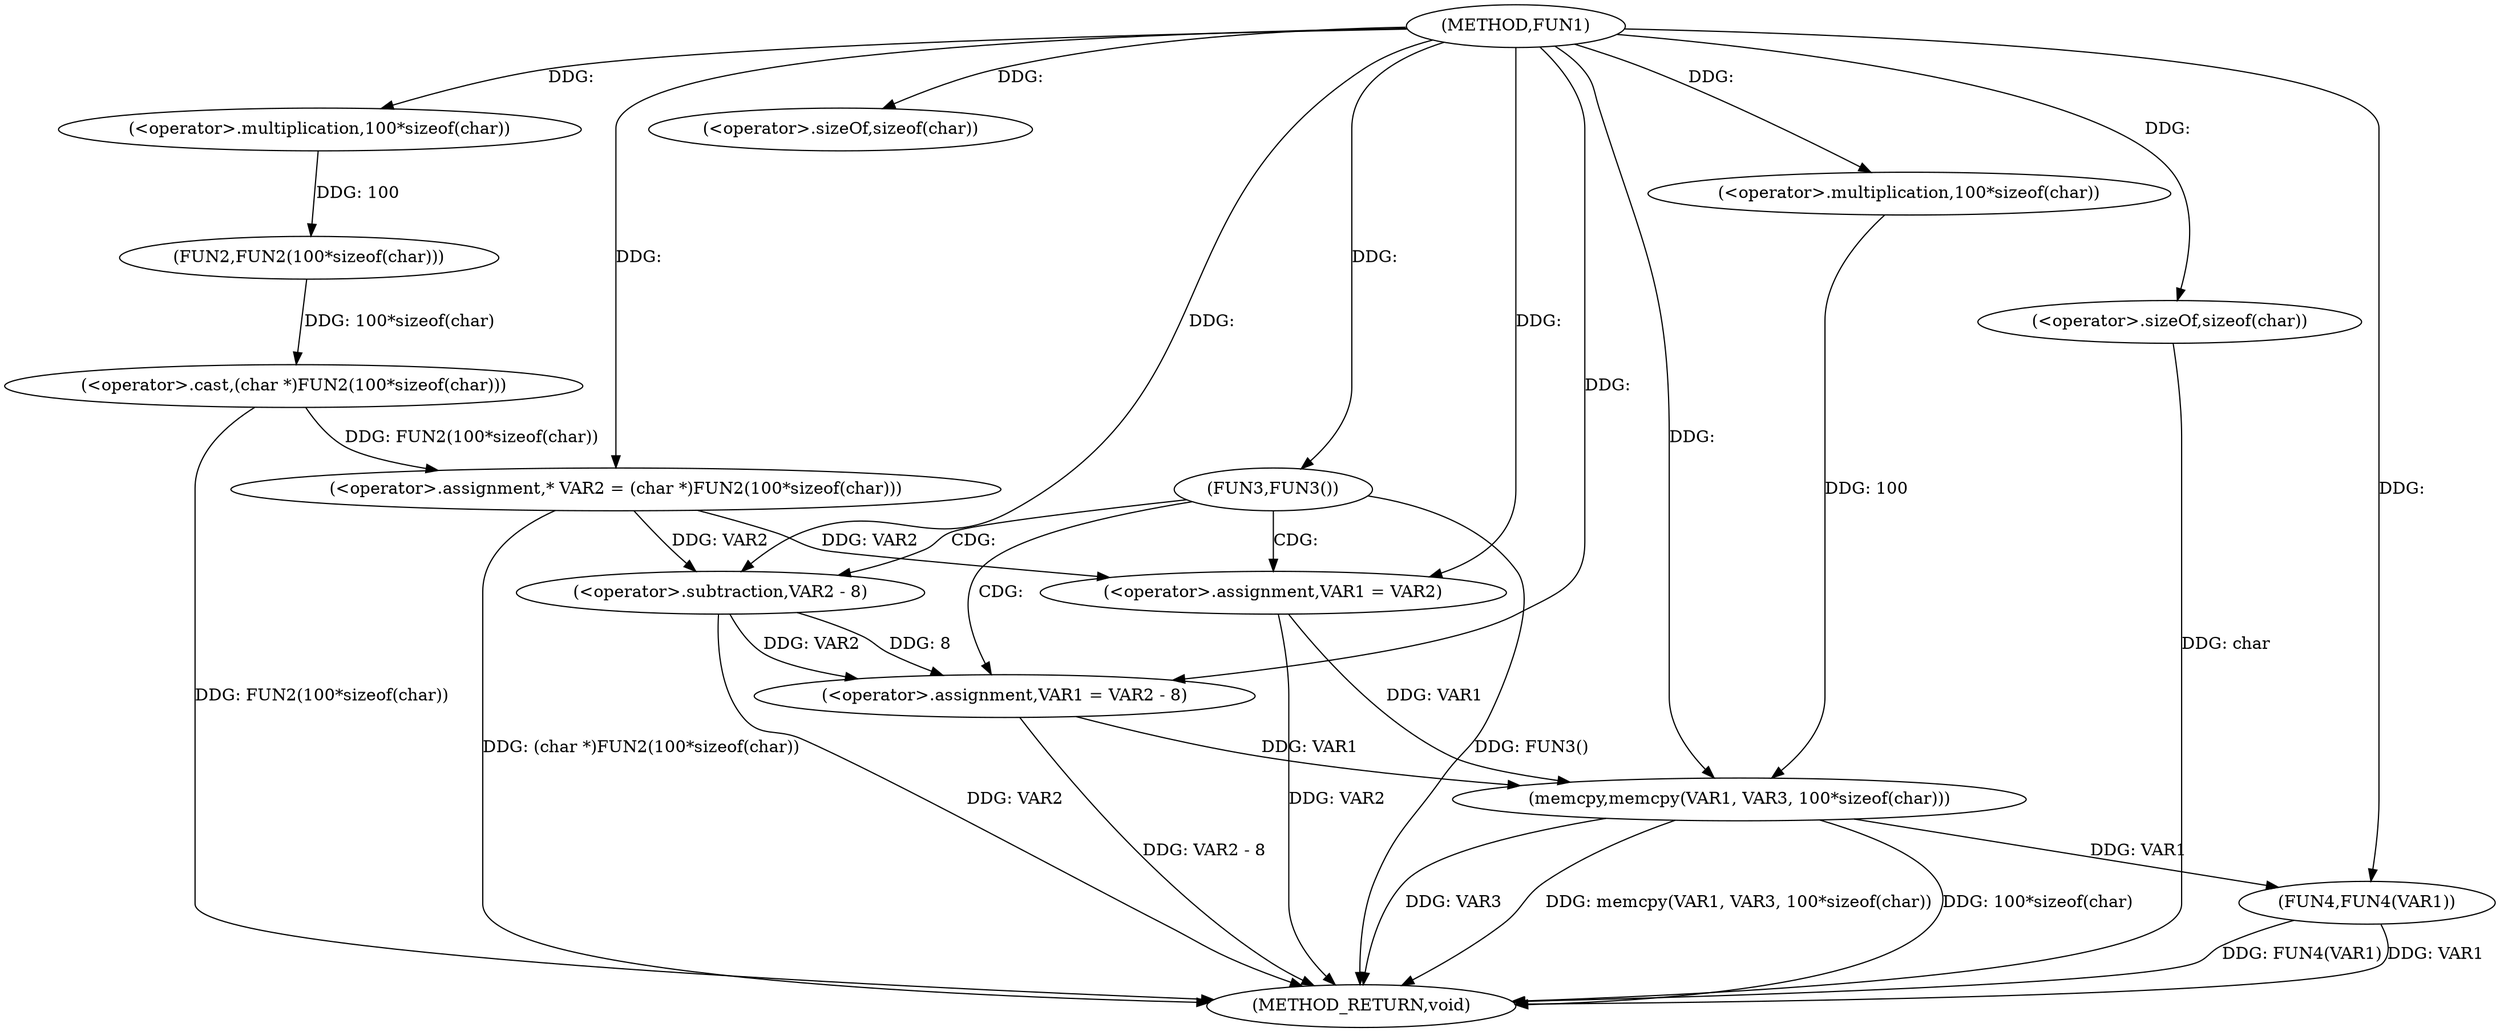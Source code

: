 digraph FUN1 {  
"1000100" [label = "(METHOD,FUN1)" ]
"1000137" [label = "(METHOD_RETURN,void)" ]
"1000104" [label = "(<operator>.assignment,* VAR2 = (char *)FUN2(100*sizeof(char)))" ]
"1000106" [label = "(<operator>.cast,(char *)FUN2(100*sizeof(char)))" ]
"1000108" [label = "(FUN2,FUN2(100*sizeof(char)))" ]
"1000109" [label = "(<operator>.multiplication,100*sizeof(char))" ]
"1000111" [label = "(<operator>.sizeOf,sizeof(char))" ]
"1000114" [label = "(FUN3,FUN3())" ]
"1000116" [label = "(<operator>.assignment,VAR1 = VAR2 - 8)" ]
"1000118" [label = "(<operator>.subtraction,VAR2 - 8)" ]
"1000123" [label = "(<operator>.assignment,VAR1 = VAR2)" ]
"1000128" [label = "(memcpy,memcpy(VAR1, VAR3, 100*sizeof(char)))" ]
"1000131" [label = "(<operator>.multiplication,100*sizeof(char))" ]
"1000133" [label = "(<operator>.sizeOf,sizeof(char))" ]
"1000135" [label = "(FUN4,FUN4(VAR1))" ]
  "1000128" -> "1000137"  [ label = "DDG: VAR3"] 
  "1000123" -> "1000137"  [ label = "DDG: VAR2"] 
  "1000106" -> "1000137"  [ label = "DDG: FUN2(100*sizeof(char))"] 
  "1000114" -> "1000137"  [ label = "DDG: FUN3()"] 
  "1000133" -> "1000137"  [ label = "DDG: char"] 
  "1000116" -> "1000137"  [ label = "DDG: VAR2 - 8"] 
  "1000135" -> "1000137"  [ label = "DDG: FUN4(VAR1)"] 
  "1000135" -> "1000137"  [ label = "DDG: VAR1"] 
  "1000128" -> "1000137"  [ label = "DDG: memcpy(VAR1, VAR3, 100*sizeof(char))"] 
  "1000118" -> "1000137"  [ label = "DDG: VAR2"] 
  "1000104" -> "1000137"  [ label = "DDG: (char *)FUN2(100*sizeof(char))"] 
  "1000128" -> "1000137"  [ label = "DDG: 100*sizeof(char)"] 
  "1000106" -> "1000104"  [ label = "DDG: FUN2(100*sizeof(char))"] 
  "1000100" -> "1000104"  [ label = "DDG: "] 
  "1000108" -> "1000106"  [ label = "DDG: 100*sizeof(char)"] 
  "1000109" -> "1000108"  [ label = "DDG: 100"] 
  "1000100" -> "1000109"  [ label = "DDG: "] 
  "1000100" -> "1000111"  [ label = "DDG: "] 
  "1000100" -> "1000114"  [ label = "DDG: "] 
  "1000118" -> "1000116"  [ label = "DDG: VAR2"] 
  "1000118" -> "1000116"  [ label = "DDG: 8"] 
  "1000100" -> "1000116"  [ label = "DDG: "] 
  "1000104" -> "1000118"  [ label = "DDG: VAR2"] 
  "1000100" -> "1000118"  [ label = "DDG: "] 
  "1000104" -> "1000123"  [ label = "DDG: VAR2"] 
  "1000100" -> "1000123"  [ label = "DDG: "] 
  "1000116" -> "1000128"  [ label = "DDG: VAR1"] 
  "1000123" -> "1000128"  [ label = "DDG: VAR1"] 
  "1000100" -> "1000128"  [ label = "DDG: "] 
  "1000131" -> "1000128"  [ label = "DDG: 100"] 
  "1000100" -> "1000131"  [ label = "DDG: "] 
  "1000100" -> "1000133"  [ label = "DDG: "] 
  "1000128" -> "1000135"  [ label = "DDG: VAR1"] 
  "1000100" -> "1000135"  [ label = "DDG: "] 
  "1000114" -> "1000123"  [ label = "CDG: "] 
  "1000114" -> "1000116"  [ label = "CDG: "] 
  "1000114" -> "1000118"  [ label = "CDG: "] 
}
